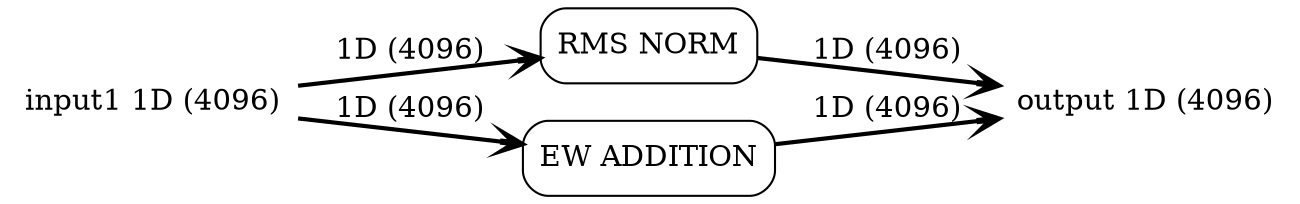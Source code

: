 digraph G {
    rankdir=LR;
    node [shape=box, style=rounded];
    edge [arrowhead=open, penwidth=2.0];
    1 [label="RMS NORM"];
    tensor_input1 [label="input1 1D (4096)", shape=none];
    tensor_input1 -> 1 [label="1D (4096)"];
    1 -> tensor_output [label="1D (4096)"];
    tensor_output [label="output 1D (4096)", shape=none];
    2 [label="EW ADDITION"];
    tensor_input1 [label="input1 1D (4096)", shape=none];
    tensor_input1 -> 2 [label="1D (4096)"];
    2 -> tensor_output [label="1D (4096)"];
    tensor_output [label="output 1D (4096)", shape=none];
}
